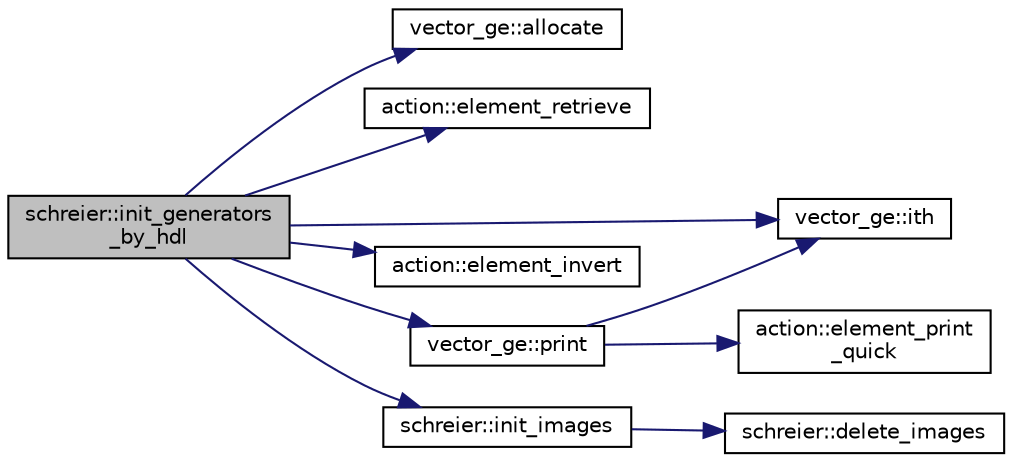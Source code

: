 digraph "schreier::init_generators_by_hdl"
{
  edge [fontname="Helvetica",fontsize="10",labelfontname="Helvetica",labelfontsize="10"];
  node [fontname="Helvetica",fontsize="10",shape=record];
  rankdir="LR";
  Node2462 [label="schreier::init_generators\l_by_hdl",height=0.2,width=0.4,color="black", fillcolor="grey75", style="filled", fontcolor="black"];
  Node2462 -> Node2463 [color="midnightblue",fontsize="10",style="solid",fontname="Helvetica"];
  Node2463 [label="vector_ge::allocate",height=0.2,width=0.4,color="black", fillcolor="white", style="filled",URL="$d4/d6e/classvector__ge.html#a35b062a9201b30f0a87bf87702d243ae"];
  Node2462 -> Node2464 [color="midnightblue",fontsize="10",style="solid",fontname="Helvetica"];
  Node2464 [label="action::element_retrieve",height=0.2,width=0.4,color="black", fillcolor="white", style="filled",URL="$d2/d86/classaction.html#ad28f6f8810ffbad64c1490f78e51e2b1"];
  Node2462 -> Node2465 [color="midnightblue",fontsize="10",style="solid",fontname="Helvetica"];
  Node2465 [label="vector_ge::ith",height=0.2,width=0.4,color="black", fillcolor="white", style="filled",URL="$d4/d6e/classvector__ge.html#a1ff002e8b746a9beb119d57dcd4a15ff"];
  Node2462 -> Node2466 [color="midnightblue",fontsize="10",style="solid",fontname="Helvetica"];
  Node2466 [label="action::element_invert",height=0.2,width=0.4,color="black", fillcolor="white", style="filled",URL="$d2/d86/classaction.html#aa4bd01e338497714586636751fcef436"];
  Node2462 -> Node2467 [color="midnightblue",fontsize="10",style="solid",fontname="Helvetica"];
  Node2467 [label="vector_ge::print",height=0.2,width=0.4,color="black", fillcolor="white", style="filled",URL="$d4/d6e/classvector__ge.html#a0d260cce035c20b32d7989c50670aa8a"];
  Node2467 -> Node2468 [color="midnightblue",fontsize="10",style="solid",fontname="Helvetica"];
  Node2468 [label="action::element_print\l_quick",height=0.2,width=0.4,color="black", fillcolor="white", style="filled",URL="$d2/d86/classaction.html#a4844680cf6750396f76494a28655265b"];
  Node2467 -> Node2465 [color="midnightblue",fontsize="10",style="solid",fontname="Helvetica"];
  Node2462 -> Node2469 [color="midnightblue",fontsize="10",style="solid",fontname="Helvetica"];
  Node2469 [label="schreier::init_images",height=0.2,width=0.4,color="black", fillcolor="white", style="filled",URL="$d3/dd6/classschreier.html#a18706665fcf3e66a503373f2eef8fe21"];
  Node2469 -> Node2470 [color="midnightblue",fontsize="10",style="solid",fontname="Helvetica"];
  Node2470 [label="schreier::delete_images",height=0.2,width=0.4,color="black", fillcolor="white", style="filled",URL="$d3/dd6/classschreier.html#abdd236da6354b3a5a8e83532e41f7fc3"];
}
